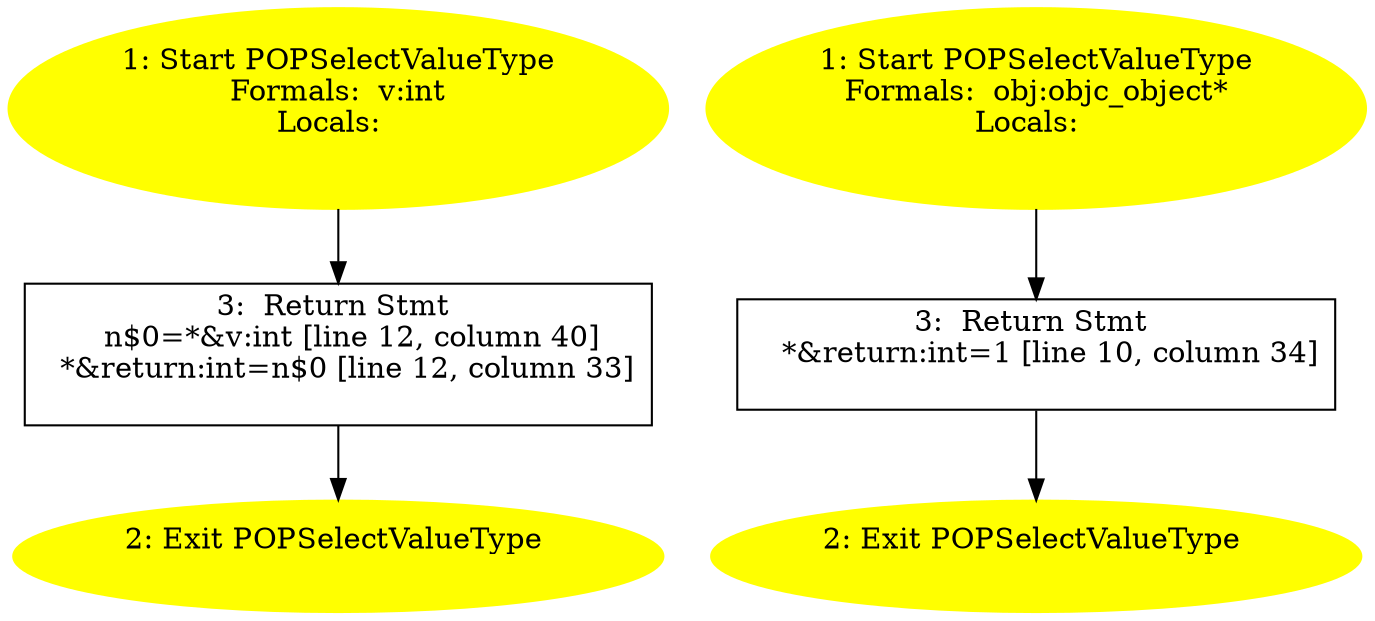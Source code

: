 /* @generated */
digraph cfg {
"POPSelectValueType#13202608325161396336.7f6967bed79eb95ec02bca4d934e7bf7_1" [label="1: Start POPSelectValueType\nFormals:  v:int\nLocals:  \n  " color=yellow style=filled]
	

	 "POPSelectValueType#13202608325161396336.7f6967bed79eb95ec02bca4d934e7bf7_1" -> "POPSelectValueType#13202608325161396336.7f6967bed79eb95ec02bca4d934e7bf7_3" ;
"POPSelectValueType#13202608325161396336.7f6967bed79eb95ec02bca4d934e7bf7_2" [label="2: Exit POPSelectValueType \n  " color=yellow style=filled]
	

"POPSelectValueType#13202608325161396336.7f6967bed79eb95ec02bca4d934e7bf7_3" [label="3:  Return Stmt \n   n$0=*&v:int [line 12, column 40]\n  *&return:int=n$0 [line 12, column 33]\n " shape="box"]
	

	 "POPSelectValueType#13202608325161396336.7f6967bed79eb95ec02bca4d934e7bf7_3" -> "POPSelectValueType#13202608325161396336.7f6967bed79eb95ec02bca4d934e7bf7_2" ;
"POPSelectValueType(struct objc_object)#4590621362721862851.2ae895f0ed31789a8ee1d7db61fbe87f_1" [label="1: Start POPSelectValueType\nFormals:  obj:objc_object*\nLocals:  \n  " color=yellow style=filled]
	

	 "POPSelectValueType(struct objc_object)#4590621362721862851.2ae895f0ed31789a8ee1d7db61fbe87f_1" -> "POPSelectValueType(struct objc_object)#4590621362721862851.2ae895f0ed31789a8ee1d7db61fbe87f_3" ;
"POPSelectValueType(struct objc_object)#4590621362721862851.2ae895f0ed31789a8ee1d7db61fbe87f_2" [label="2: Exit POPSelectValueType \n  " color=yellow style=filled]
	

"POPSelectValueType(struct objc_object)#4590621362721862851.2ae895f0ed31789a8ee1d7db61fbe87f_3" [label="3:  Return Stmt \n   *&return:int=1 [line 10, column 34]\n " shape="box"]
	

	 "POPSelectValueType(struct objc_object)#4590621362721862851.2ae895f0ed31789a8ee1d7db61fbe87f_3" -> "POPSelectValueType(struct objc_object)#4590621362721862851.2ae895f0ed31789a8ee1d7db61fbe87f_2" ;
}
